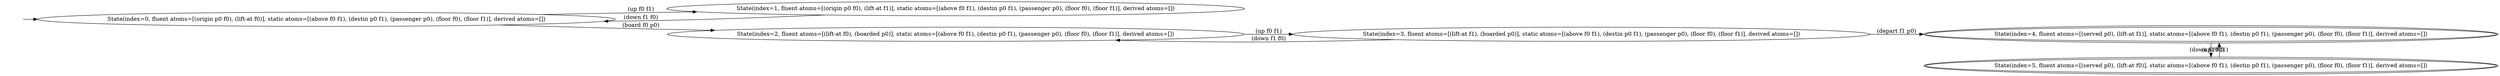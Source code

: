 digraph {
rankdir="LR"
s0[label="State(index=0, fluent atoms=[(origin p0 f0), (lift-at f0)], static atoms=[(above f0 f1), (destin p0 f1), (passenger p0), (floor f0), (floor f1)], derived atoms=[])"]
s1[label="State(index=1, fluent atoms=[(origin p0 f0), (lift-at f1)], static atoms=[(above f0 f1), (destin p0 f1), (passenger p0), (floor f0), (floor f1)], derived atoms=[])"]
s2[label="State(index=2, fluent atoms=[(lift-at f0), (boarded p0)], static atoms=[(above f0 f1), (destin p0 f1), (passenger p0), (floor f0), (floor f1)], derived atoms=[])"]
s3[label="State(index=3, fluent atoms=[(lift-at f1), (boarded p0)], static atoms=[(above f0 f1), (destin p0 f1), (passenger p0), (floor f0), (floor f1)], derived atoms=[])"]
s4[peripheries=2,label="State(index=4, fluent atoms=[(served p0), (lift-at f1)], static atoms=[(above f0 f1), (destin p0 f1), (passenger p0), (floor f0), (floor f1)], derived atoms=[])"]
s5[peripheries=2,label="State(index=5, fluent atoms=[(served p0), (lift-at f0)], static atoms=[(above f0 f1), (destin p0 f1), (passenger p0), (floor f0), (floor f1)], derived atoms=[])"]
Dangling [ label = "", style = invis ]
{ rank = same; Dangling }
Dangling -> s0
{ rank = same; s1}
{ rank = same; s0}
{ rank = same; s2}
{ rank = same; s3}
{ rank = same; s4,s5}
s0->s1 [label="(up f0 f1)"]
s0->s2 [label="(board f0 p0)"]
s2->s3 [label="(up f0 f1)"]
s3->s2 [label="(down f1 f0)"]
s3->s4 [label="(depart f1 p0)"]
s4->s5 [label="(down f1 f0)"]
s5->s4 [label="(up f0 f1)"]
s1->s0 [label="(down f1 f0)"]
}
